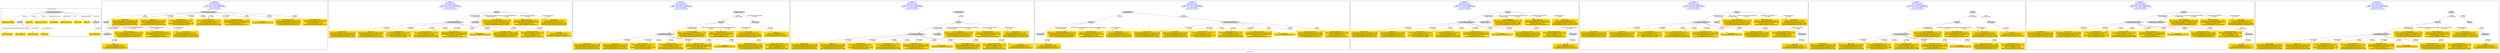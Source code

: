 digraph n0 {
fontcolor="blue"
remincross="true"
label="s02-dma.csv"
subgraph cluster_0 {
label="1-correct model"
n2[style="filled",color="white",fillcolor="lightgray",label="CulturalHeritageObject1"];
n3[shape="plaintext",style="filled",fillcolor="gold",label="Object Earliest Date"];
n4[style="filled",color="white",fillcolor="lightgray",label="Person1"];
n5[shape="plaintext",style="filled",fillcolor="gold",label="dimensions"];
n6[shape="plaintext",style="filled",fillcolor="gold",label="Object Facet Value 1"];
n7[shape="plaintext",style="filled",fillcolor="gold",label="Object Rights"];
n8[shape="plaintext",style="filled",fillcolor="gold",label="Object Link Source"];
n9[shape="plaintext",style="filled",fillcolor="gold",label="Object Title"];
n10[shape="plaintext",style="filled",fillcolor="gold",label="Object ID"];
n11[style="filled",color="white",fillcolor="lightgray",label="Concept2"];
n12[shape="plaintext",style="filled",fillcolor="gold",label="Artist Nationality"];
n13[shape="plaintext",style="filled",fillcolor="gold",label="Artist Birth Date"];
n14[shape="plaintext",style="filled",fillcolor="gold",label="Artist Death Date"];
n15[shape="plaintext",style="filled",fillcolor="gold",label="Artist Name"];
n16[shape="plaintext",style="filled",fillcolor="gold",label="Object Work Type"];
}
subgraph cluster_1 {
label="candidate 0\nlink coherence:0.0\nnode coherence:0.0\nconfidence:0.6335270669989166\nmapping score:0.33617568899963884\ncost:1400.010002\n-precision:0.43-recall:0.43"
n18[style="filled",color="white",fillcolor="lightgray",label="CulturalHeritageObject1"];
n19[style="filled",color="white",fillcolor="lightgray",label="Person1"];
n20[style="filled",color="white",fillcolor="lightgray",label="Document1"];
n21[shape="plaintext",style="filled",fillcolor="gold",label="Object Rights\n[CulturalHeritageObject,provenance,0.679]\n[CulturalHeritageObject,rightsHolder,0.124]\n[Person,biographicalInformation,0.108]\n[CulturalHeritageObject,description,0.089]"];
n22[shape="plaintext",style="filled",fillcolor="gold",label="Object ID\n[Document,classLink,0.425]\n[Person,nameOfThePerson,0.425]\n[CulturalHeritageObject,description,0.15]"];
n23[shape="plaintext",style="filled",fillcolor="gold",label="Object Title\n[CulturalHeritageObject,description,0.445]\n[Person,biographicalInformation,0.322]\n[CulturalHeritageObject,title,0.164]\n[CulturalHeritageObject,provenance,0.069]"];
n24[shape="plaintext",style="filled",fillcolor="gold",label="Artist Birth Date\n[CulturalHeritageObject,created,0.54]\n[Person,dateOfBirth,0.214]\n[CulturalHeritageObject,description,0.149]\n[Person,dateOfDeath,0.096]"];
n25[shape="plaintext",style="filled",fillcolor="gold",label="Artist Death Date\n[CulturalHeritageObject,created,0.418]\n[Person,dateOfDeath,0.403]\n[Person,biographicalInformation,0.091]\n[CulturalHeritageObject,description,0.088]"];
n26[shape="plaintext",style="filled",fillcolor="gold",label="Object Link Source\n[CulturalHeritageObject,provenance,0.561]\n[CulturalHeritageObject,rightsHolder,0.201]\n[Concept,prefLabel,0.127]\n[Person,biographicalInformation,0.11]"];
n27[shape="plaintext",style="filled",fillcolor="gold",label="Artist Nationality\n[Person,countryAssociatedWithThePerson,0.726]\n[CulturalHeritageObject,provenance,0.114]\n[CulturalHeritageObject,description,0.096]\n[Person,biographicalInformation,0.063]"];
n28[shape="plaintext",style="filled",fillcolor="gold",label="Object Work Type\n[Person,biographicalInformation,0.657]\n[CulturalHeritageObject,description,0.322]\n[Concept,prefLabel,0.011]\n[CulturalHeritageObject,medium,0.01]"];
n29[shape="plaintext",style="filled",fillcolor="gold",label="dimensions\n[CulturalHeritageObject,extent,1.0]"];
n30[shape="plaintext",style="filled",fillcolor="gold",label="Object Facet Value 1\n[CulturalHeritageObject,medium,0.869]\n[CulturalHeritageObject,description,0.124]\n[Person,biographicalInformation,0.007]\n[CulturalHeritageObject,extent,0.0]"];
n31[shape="plaintext",style="filled",fillcolor="gold",label="Object Earliest Date\n[CulturalHeritageObject,created,0.706]\n[Person,dateOfBirth,0.147]\n[Person,dateOfDeath,0.076]\n[Person,biographicalInformation,0.072]"];
n32[shape="plaintext",style="filled",fillcolor="gold",label="Artist Name\n[Person,nameOfThePerson,0.575]\n[CulturalHeritageObject,title,0.186]\n[CulturalHeritageObject,description,0.166]\n[CulturalHeritageObject,provenance,0.072]"];
}
subgraph cluster_2 {
label="candidate 1\nlink coherence:0.0\nnode coherence:0.0\nconfidence:0.6335270669989166\nmapping score:0.33617568899963884\ncost:1400.020004\n-precision:0.43-recall:0.43"
n34[style="filled",color="white",fillcolor="lightgray",label="Person1"];
n35[style="filled",color="white",fillcolor="lightgray",label="CulturalHeritageObject1"];
n36[style="filled",color="white",fillcolor="lightgray",label="Document1"];
n37[shape="plaintext",style="filled",fillcolor="gold",label="Object Rights\n[CulturalHeritageObject,provenance,0.679]\n[CulturalHeritageObject,rightsHolder,0.124]\n[Person,biographicalInformation,0.108]\n[CulturalHeritageObject,description,0.089]"];
n38[shape="plaintext",style="filled",fillcolor="gold",label="Object ID\n[Document,classLink,0.425]\n[Person,nameOfThePerson,0.425]\n[CulturalHeritageObject,description,0.15]"];
n39[shape="plaintext",style="filled",fillcolor="gold",label="Object Title\n[CulturalHeritageObject,description,0.445]\n[Person,biographicalInformation,0.322]\n[CulturalHeritageObject,title,0.164]\n[CulturalHeritageObject,provenance,0.069]"];
n40[shape="plaintext",style="filled",fillcolor="gold",label="Artist Birth Date\n[CulturalHeritageObject,created,0.54]\n[Person,dateOfBirth,0.214]\n[CulturalHeritageObject,description,0.149]\n[Person,dateOfDeath,0.096]"];
n41[shape="plaintext",style="filled",fillcolor="gold",label="Artist Death Date\n[CulturalHeritageObject,created,0.418]\n[Person,dateOfDeath,0.403]\n[Person,biographicalInformation,0.091]\n[CulturalHeritageObject,description,0.088]"];
n42[shape="plaintext",style="filled",fillcolor="gold",label="Object Link Source\n[CulturalHeritageObject,provenance,0.561]\n[CulturalHeritageObject,rightsHolder,0.201]\n[Concept,prefLabel,0.127]\n[Person,biographicalInformation,0.11]"];
n43[shape="plaintext",style="filled",fillcolor="gold",label="Artist Nationality\n[Person,countryAssociatedWithThePerson,0.726]\n[CulturalHeritageObject,provenance,0.114]\n[CulturalHeritageObject,description,0.096]\n[Person,biographicalInformation,0.063]"];
n44[shape="plaintext",style="filled",fillcolor="gold",label="Object Work Type\n[Person,biographicalInformation,0.657]\n[CulturalHeritageObject,description,0.322]\n[Concept,prefLabel,0.011]\n[CulturalHeritageObject,medium,0.01]"];
n45[shape="plaintext",style="filled",fillcolor="gold",label="dimensions\n[CulturalHeritageObject,extent,1.0]"];
n46[shape="plaintext",style="filled",fillcolor="gold",label="Object Facet Value 1\n[CulturalHeritageObject,medium,0.869]\n[CulturalHeritageObject,description,0.124]\n[Person,biographicalInformation,0.007]\n[CulturalHeritageObject,extent,0.0]"];
n47[shape="plaintext",style="filled",fillcolor="gold",label="Object Earliest Date\n[CulturalHeritageObject,created,0.706]\n[Person,dateOfBirth,0.147]\n[Person,dateOfDeath,0.076]\n[Person,biographicalInformation,0.072]"];
n48[shape="plaintext",style="filled",fillcolor="gold",label="Artist Name\n[Person,nameOfThePerson,0.575]\n[CulturalHeritageObject,title,0.186]\n[CulturalHeritageObject,description,0.166]\n[CulturalHeritageObject,provenance,0.072]"];
}
subgraph cluster_3 {
label="candidate 2\nlink coherence:0.0\nnode coherence:0.0\nconfidence:0.6335270669989166\nmapping score:0.33617568899963884\ncost:1500.020004\n-precision:0.4-recall:0.43"
n50[style="filled",color="white",fillcolor="lightgray",label="Person1"];
n51[style="filled",color="white",fillcolor="lightgray",label="CulturalHeritageObject1"];
n52[style="filled",color="white",fillcolor="lightgray",label="OnlineAccount1"];
n53[style="filled",color="white",fillcolor="lightgray",label="Document1"];
n54[shape="plaintext",style="filled",fillcolor="gold",label="Object Rights\n[CulturalHeritageObject,provenance,0.679]\n[CulturalHeritageObject,rightsHolder,0.124]\n[Person,biographicalInformation,0.108]\n[CulturalHeritageObject,description,0.089]"];
n55[shape="plaintext",style="filled",fillcolor="gold",label="Object ID\n[Document,classLink,0.425]\n[Person,nameOfThePerson,0.425]\n[CulturalHeritageObject,description,0.15]"];
n56[shape="plaintext",style="filled",fillcolor="gold",label="Object Title\n[CulturalHeritageObject,description,0.445]\n[Person,biographicalInformation,0.322]\n[CulturalHeritageObject,title,0.164]\n[CulturalHeritageObject,provenance,0.069]"];
n57[shape="plaintext",style="filled",fillcolor="gold",label="Artist Birth Date\n[CulturalHeritageObject,created,0.54]\n[Person,dateOfBirth,0.214]\n[CulturalHeritageObject,description,0.149]\n[Person,dateOfDeath,0.096]"];
n58[shape="plaintext",style="filled",fillcolor="gold",label="Artist Death Date\n[CulturalHeritageObject,created,0.418]\n[Person,dateOfDeath,0.403]\n[Person,biographicalInformation,0.091]\n[CulturalHeritageObject,description,0.088]"];
n59[shape="plaintext",style="filled",fillcolor="gold",label="Object Link Source\n[CulturalHeritageObject,provenance,0.561]\n[CulturalHeritageObject,rightsHolder,0.201]\n[Concept,prefLabel,0.127]\n[Person,biographicalInformation,0.11]"];
n60[shape="plaintext",style="filled",fillcolor="gold",label="Artist Nationality\n[Person,countryAssociatedWithThePerson,0.726]\n[CulturalHeritageObject,provenance,0.114]\n[CulturalHeritageObject,description,0.096]\n[Person,biographicalInformation,0.063]"];
n61[shape="plaintext",style="filled",fillcolor="gold",label="Object Work Type\n[Person,biographicalInformation,0.657]\n[CulturalHeritageObject,description,0.322]\n[Concept,prefLabel,0.011]\n[CulturalHeritageObject,medium,0.01]"];
n62[shape="plaintext",style="filled",fillcolor="gold",label="dimensions\n[CulturalHeritageObject,extent,1.0]"];
n63[shape="plaintext",style="filled",fillcolor="gold",label="Object Facet Value 1\n[CulturalHeritageObject,medium,0.869]\n[CulturalHeritageObject,description,0.124]\n[Person,biographicalInformation,0.007]\n[CulturalHeritageObject,extent,0.0]"];
n64[shape="plaintext",style="filled",fillcolor="gold",label="Object Earliest Date\n[CulturalHeritageObject,created,0.706]\n[Person,dateOfBirth,0.147]\n[Person,dateOfDeath,0.076]\n[Person,biographicalInformation,0.072]"];
n65[shape="plaintext",style="filled",fillcolor="gold",label="Artist Name\n[Person,nameOfThePerson,0.575]\n[CulturalHeritageObject,title,0.186]\n[CulturalHeritageObject,description,0.166]\n[CulturalHeritageObject,provenance,0.072]"];
}
subgraph cluster_4 {
label="candidate 3\nlink coherence:0.0\nnode coherence:0.0\nconfidence:0.6335270669989166\nmapping score:0.33617568899963884\ncost:1500.020004\n-precision:0.4-recall:0.43"
n67[style="filled",color="white",fillcolor="lightgray",label="Person1"];
n68[style="filled",color="white",fillcolor="lightgray",label="CulturalHeritageObject1"];
n69[style="filled",color="white",fillcolor="lightgray",label="Document1"];
n70[style="filled",color="white",fillcolor="lightgray",label="ProvidedCHO1"];
n71[shape="plaintext",style="filled",fillcolor="gold",label="Object Rights\n[CulturalHeritageObject,provenance,0.679]\n[CulturalHeritageObject,rightsHolder,0.124]\n[Person,biographicalInformation,0.108]\n[CulturalHeritageObject,description,0.089]"];
n72[shape="plaintext",style="filled",fillcolor="gold",label="Object ID\n[Document,classLink,0.425]\n[Person,nameOfThePerson,0.425]\n[CulturalHeritageObject,description,0.15]"];
n73[shape="plaintext",style="filled",fillcolor="gold",label="Object Title\n[CulturalHeritageObject,description,0.445]\n[Person,biographicalInformation,0.322]\n[CulturalHeritageObject,title,0.164]\n[CulturalHeritageObject,provenance,0.069]"];
n74[shape="plaintext",style="filled",fillcolor="gold",label="Artist Birth Date\n[CulturalHeritageObject,created,0.54]\n[Person,dateOfBirth,0.214]\n[CulturalHeritageObject,description,0.149]\n[Person,dateOfDeath,0.096]"];
n75[shape="plaintext",style="filled",fillcolor="gold",label="Artist Death Date\n[CulturalHeritageObject,created,0.418]\n[Person,dateOfDeath,0.403]\n[Person,biographicalInformation,0.091]\n[CulturalHeritageObject,description,0.088]"];
n76[shape="plaintext",style="filled",fillcolor="gold",label="Object Link Source\n[CulturalHeritageObject,provenance,0.561]\n[CulturalHeritageObject,rightsHolder,0.201]\n[Concept,prefLabel,0.127]\n[Person,biographicalInformation,0.11]"];
n77[shape="plaintext",style="filled",fillcolor="gold",label="Artist Nationality\n[Person,countryAssociatedWithThePerson,0.726]\n[CulturalHeritageObject,provenance,0.114]\n[CulturalHeritageObject,description,0.096]\n[Person,biographicalInformation,0.063]"];
n78[shape="plaintext",style="filled",fillcolor="gold",label="Object Work Type\n[Person,biographicalInformation,0.657]\n[CulturalHeritageObject,description,0.322]\n[Concept,prefLabel,0.011]\n[CulturalHeritageObject,medium,0.01]"];
n79[shape="plaintext",style="filled",fillcolor="gold",label="dimensions\n[CulturalHeritageObject,extent,1.0]"];
n80[shape="plaintext",style="filled",fillcolor="gold",label="Object Facet Value 1\n[CulturalHeritageObject,medium,0.869]\n[CulturalHeritageObject,description,0.124]\n[Person,biographicalInformation,0.007]\n[CulturalHeritageObject,extent,0.0]"];
n81[shape="plaintext",style="filled",fillcolor="gold",label="Object Earliest Date\n[CulturalHeritageObject,created,0.706]\n[Person,dateOfBirth,0.147]\n[Person,dateOfDeath,0.076]\n[Person,biographicalInformation,0.072]"];
n82[shape="plaintext",style="filled",fillcolor="gold",label="Artist Name\n[Person,nameOfThePerson,0.575]\n[CulturalHeritageObject,title,0.186]\n[CulturalHeritageObject,description,0.166]\n[CulturalHeritageObject,provenance,0.072]"];
}
subgraph cluster_5 {
label="candidate 4\nlink coherence:0.0\nnode coherence:0.0\nconfidence:0.6335270669989166\nmapping score:0.33617568899963884\ncost:1500.020004\n-precision:0.4-recall:0.43"
n84[style="filled",color="white",fillcolor="lightgray",label="Person1"];
n85[style="filled",color="white",fillcolor="lightgray",label="Document1"];
n86[style="filled",color="white",fillcolor="lightgray",label="ProvidedCHO1"];
n87[style="filled",color="white",fillcolor="lightgray",label="CulturalHeritageObject1"];
n88[shape="plaintext",style="filled",fillcolor="gold",label="Object Rights\n[CulturalHeritageObject,provenance,0.679]\n[CulturalHeritageObject,rightsHolder,0.124]\n[Person,biographicalInformation,0.108]\n[CulturalHeritageObject,description,0.089]"];
n89[shape="plaintext",style="filled",fillcolor="gold",label="Object ID\n[Document,classLink,0.425]\n[Person,nameOfThePerson,0.425]\n[CulturalHeritageObject,description,0.15]"];
n90[shape="plaintext",style="filled",fillcolor="gold",label="Object Title\n[CulturalHeritageObject,description,0.445]\n[Person,biographicalInformation,0.322]\n[CulturalHeritageObject,title,0.164]\n[CulturalHeritageObject,provenance,0.069]"];
n91[shape="plaintext",style="filled",fillcolor="gold",label="Artist Birth Date\n[CulturalHeritageObject,created,0.54]\n[Person,dateOfBirth,0.214]\n[CulturalHeritageObject,description,0.149]\n[Person,dateOfDeath,0.096]"];
n92[shape="plaintext",style="filled",fillcolor="gold",label="Artist Death Date\n[CulturalHeritageObject,created,0.418]\n[Person,dateOfDeath,0.403]\n[Person,biographicalInformation,0.091]\n[CulturalHeritageObject,description,0.088]"];
n93[shape="plaintext",style="filled",fillcolor="gold",label="Object Link Source\n[CulturalHeritageObject,provenance,0.561]\n[CulturalHeritageObject,rightsHolder,0.201]\n[Concept,prefLabel,0.127]\n[Person,biographicalInformation,0.11]"];
n94[shape="plaintext",style="filled",fillcolor="gold",label="Artist Nationality\n[Person,countryAssociatedWithThePerson,0.726]\n[CulturalHeritageObject,provenance,0.114]\n[CulturalHeritageObject,description,0.096]\n[Person,biographicalInformation,0.063]"];
n95[shape="plaintext",style="filled",fillcolor="gold",label="Object Work Type\n[Person,biographicalInformation,0.657]\n[CulturalHeritageObject,description,0.322]\n[Concept,prefLabel,0.011]\n[CulturalHeritageObject,medium,0.01]"];
n96[shape="plaintext",style="filled",fillcolor="gold",label="dimensions\n[CulturalHeritageObject,extent,1.0]"];
n97[shape="plaintext",style="filled",fillcolor="gold",label="Object Facet Value 1\n[CulturalHeritageObject,medium,0.869]\n[CulturalHeritageObject,description,0.124]\n[Person,biographicalInformation,0.007]\n[CulturalHeritageObject,extent,0.0]"];
n98[shape="plaintext",style="filled",fillcolor="gold",label="Object Earliest Date\n[CulturalHeritageObject,created,0.706]\n[Person,dateOfBirth,0.147]\n[Person,dateOfDeath,0.076]\n[Person,biographicalInformation,0.072]"];
n99[shape="plaintext",style="filled",fillcolor="gold",label="Artist Name\n[Person,nameOfThePerson,0.575]\n[CulturalHeritageObject,title,0.186]\n[CulturalHeritageObject,description,0.166]\n[CulturalHeritageObject,provenance,0.072]"];
}
subgraph cluster_6 {
label="candidate 5\nlink coherence:0.0\nnode coherence:0.0\nconfidence:0.6335270669989166\nmapping score:0.33617568899963884\ncost:1500.020004\n-precision:0.4-recall:0.43"
n101[style="filled",color="white",fillcolor="lightgray",label="Person1"];
n102[style="filled",color="white",fillcolor="lightgray",label="CulturalHeritageObject1"];
n103[style="filled",color="white",fillcolor="lightgray",label="OnlineAccount1"];
n104[style="filled",color="white",fillcolor="lightgray",label="Document1"];
n105[shape="plaintext",style="filled",fillcolor="gold",label="Object Rights\n[CulturalHeritageObject,provenance,0.679]\n[CulturalHeritageObject,rightsHolder,0.124]\n[Person,biographicalInformation,0.108]\n[CulturalHeritageObject,description,0.089]"];
n106[shape="plaintext",style="filled",fillcolor="gold",label="Object ID\n[Document,classLink,0.425]\n[Person,nameOfThePerson,0.425]\n[CulturalHeritageObject,description,0.15]"];
n107[shape="plaintext",style="filled",fillcolor="gold",label="Object Title\n[CulturalHeritageObject,description,0.445]\n[Person,biographicalInformation,0.322]\n[CulturalHeritageObject,title,0.164]\n[CulturalHeritageObject,provenance,0.069]"];
n108[shape="plaintext",style="filled",fillcolor="gold",label="Artist Birth Date\n[CulturalHeritageObject,created,0.54]\n[Person,dateOfBirth,0.214]\n[CulturalHeritageObject,description,0.149]\n[Person,dateOfDeath,0.096]"];
n109[shape="plaintext",style="filled",fillcolor="gold",label="Artist Death Date\n[CulturalHeritageObject,created,0.418]\n[Person,dateOfDeath,0.403]\n[Person,biographicalInformation,0.091]\n[CulturalHeritageObject,description,0.088]"];
n110[shape="plaintext",style="filled",fillcolor="gold",label="Object Link Source\n[CulturalHeritageObject,provenance,0.561]\n[CulturalHeritageObject,rightsHolder,0.201]\n[Concept,prefLabel,0.127]\n[Person,biographicalInformation,0.11]"];
n111[shape="plaintext",style="filled",fillcolor="gold",label="Artist Nationality\n[Person,countryAssociatedWithThePerson,0.726]\n[CulturalHeritageObject,provenance,0.114]\n[CulturalHeritageObject,description,0.096]\n[Person,biographicalInformation,0.063]"];
n112[shape="plaintext",style="filled",fillcolor="gold",label="Object Work Type\n[Person,biographicalInformation,0.657]\n[CulturalHeritageObject,description,0.322]\n[Concept,prefLabel,0.011]\n[CulturalHeritageObject,medium,0.01]"];
n113[shape="plaintext",style="filled",fillcolor="gold",label="dimensions\n[CulturalHeritageObject,extent,1.0]"];
n114[shape="plaintext",style="filled",fillcolor="gold",label="Object Facet Value 1\n[CulturalHeritageObject,medium,0.869]\n[CulturalHeritageObject,description,0.124]\n[Person,biographicalInformation,0.007]\n[CulturalHeritageObject,extent,0.0]"];
n115[shape="plaintext",style="filled",fillcolor="gold",label="Object Earliest Date\n[CulturalHeritageObject,created,0.706]\n[Person,dateOfBirth,0.147]\n[Person,dateOfDeath,0.076]\n[Person,biographicalInformation,0.072]"];
n116[shape="plaintext",style="filled",fillcolor="gold",label="Artist Name\n[Person,nameOfThePerson,0.575]\n[CulturalHeritageObject,title,0.186]\n[CulturalHeritageObject,description,0.166]\n[CulturalHeritageObject,provenance,0.072]"];
}
subgraph cluster_7 {
label="candidate 6\nlink coherence:0.0\nnode coherence:0.0\nconfidence:0.6335270669989166\nmapping score:0.33617568899963884\ncost:1500.020004\n-precision:0.4-recall:0.43"
n118[style="filled",color="white",fillcolor="lightgray",label="Person1"];
n119[style="filled",color="white",fillcolor="lightgray",label="CulturalHeritageObject1"];
n120[style="filled",color="white",fillcolor="lightgray",label="Person1"];
n121[style="filled",color="white",fillcolor="lightgray",label="Document1"];
n122[shape="plaintext",style="filled",fillcolor="gold",label="Object Rights\n[CulturalHeritageObject,provenance,0.679]\n[CulturalHeritageObject,rightsHolder,0.124]\n[Person,biographicalInformation,0.108]\n[CulturalHeritageObject,description,0.089]"];
n123[shape="plaintext",style="filled",fillcolor="gold",label="Object ID\n[Document,classLink,0.425]\n[Person,nameOfThePerson,0.425]\n[CulturalHeritageObject,description,0.15]"];
n124[shape="plaintext",style="filled",fillcolor="gold",label="Object Title\n[CulturalHeritageObject,description,0.445]\n[Person,biographicalInformation,0.322]\n[CulturalHeritageObject,title,0.164]\n[CulturalHeritageObject,provenance,0.069]"];
n125[shape="plaintext",style="filled",fillcolor="gold",label="Artist Birth Date\n[CulturalHeritageObject,created,0.54]\n[Person,dateOfBirth,0.214]\n[CulturalHeritageObject,description,0.149]\n[Person,dateOfDeath,0.096]"];
n126[shape="plaintext",style="filled",fillcolor="gold",label="Artist Death Date\n[CulturalHeritageObject,created,0.418]\n[Person,dateOfDeath,0.403]\n[Person,biographicalInformation,0.091]\n[CulturalHeritageObject,description,0.088]"];
n127[shape="plaintext",style="filled",fillcolor="gold",label="Object Link Source\n[CulturalHeritageObject,provenance,0.561]\n[CulturalHeritageObject,rightsHolder,0.201]\n[Concept,prefLabel,0.127]\n[Person,biographicalInformation,0.11]"];
n128[shape="plaintext",style="filled",fillcolor="gold",label="Artist Nationality\n[Person,countryAssociatedWithThePerson,0.726]\n[CulturalHeritageObject,provenance,0.114]\n[CulturalHeritageObject,description,0.096]\n[Person,biographicalInformation,0.063]"];
n129[shape="plaintext",style="filled",fillcolor="gold",label="Object Work Type\n[Person,biographicalInformation,0.657]\n[CulturalHeritageObject,description,0.322]\n[Concept,prefLabel,0.011]\n[CulturalHeritageObject,medium,0.01]"];
n130[shape="plaintext",style="filled",fillcolor="gold",label="dimensions\n[CulturalHeritageObject,extent,1.0]"];
n131[shape="plaintext",style="filled",fillcolor="gold",label="Object Facet Value 1\n[CulturalHeritageObject,medium,0.869]\n[CulturalHeritageObject,description,0.124]\n[Person,biographicalInformation,0.007]\n[CulturalHeritageObject,extent,0.0]"];
n132[shape="plaintext",style="filled",fillcolor="gold",label="Object Earliest Date\n[CulturalHeritageObject,created,0.706]\n[Person,dateOfBirth,0.147]\n[Person,dateOfDeath,0.076]\n[Person,biographicalInformation,0.072]"];
n133[shape="plaintext",style="filled",fillcolor="gold",label="Artist Name\n[Person,nameOfThePerson,0.575]\n[CulturalHeritageObject,title,0.186]\n[CulturalHeritageObject,description,0.166]\n[CulturalHeritageObject,provenance,0.072]"];
}
subgraph cluster_8 {
label="candidate 7\nlink coherence:0.0\nnode coherence:0.0\nconfidence:0.6335270669989166\nmapping score:0.33617568899963884\ncost:1500.030006\n-precision:0.4-recall:0.43"
n135[style="filled",color="white",fillcolor="lightgray",label="Person1"];
n136[style="filled",color="white",fillcolor="lightgray",label="CulturalHeritageObject1"];
n137[style="filled",color="white",fillcolor="lightgray",label="Group1"];
n138[style="filled",color="white",fillcolor="lightgray",label="Document1"];
n139[shape="plaintext",style="filled",fillcolor="gold",label="Object Rights\n[CulturalHeritageObject,provenance,0.679]\n[CulturalHeritageObject,rightsHolder,0.124]\n[Person,biographicalInformation,0.108]\n[CulturalHeritageObject,description,0.089]"];
n140[shape="plaintext",style="filled",fillcolor="gold",label="Object ID\n[Document,classLink,0.425]\n[Person,nameOfThePerson,0.425]\n[CulturalHeritageObject,description,0.15]"];
n141[shape="plaintext",style="filled",fillcolor="gold",label="Object Title\n[CulturalHeritageObject,description,0.445]\n[Person,biographicalInformation,0.322]\n[CulturalHeritageObject,title,0.164]\n[CulturalHeritageObject,provenance,0.069]"];
n142[shape="plaintext",style="filled",fillcolor="gold",label="Artist Birth Date\n[CulturalHeritageObject,created,0.54]\n[Person,dateOfBirth,0.214]\n[CulturalHeritageObject,description,0.149]\n[Person,dateOfDeath,0.096]"];
n143[shape="plaintext",style="filled",fillcolor="gold",label="Artist Death Date\n[CulturalHeritageObject,created,0.418]\n[Person,dateOfDeath,0.403]\n[Person,biographicalInformation,0.091]\n[CulturalHeritageObject,description,0.088]"];
n144[shape="plaintext",style="filled",fillcolor="gold",label="Object Link Source\n[CulturalHeritageObject,provenance,0.561]\n[CulturalHeritageObject,rightsHolder,0.201]\n[Concept,prefLabel,0.127]\n[Person,biographicalInformation,0.11]"];
n145[shape="plaintext",style="filled",fillcolor="gold",label="Artist Nationality\n[Person,countryAssociatedWithThePerson,0.726]\n[CulturalHeritageObject,provenance,0.114]\n[CulturalHeritageObject,description,0.096]\n[Person,biographicalInformation,0.063]"];
n146[shape="plaintext",style="filled",fillcolor="gold",label="Object Work Type\n[Person,biographicalInformation,0.657]\n[CulturalHeritageObject,description,0.322]\n[Concept,prefLabel,0.011]\n[CulturalHeritageObject,medium,0.01]"];
n147[shape="plaintext",style="filled",fillcolor="gold",label="dimensions\n[CulturalHeritageObject,extent,1.0]"];
n148[shape="plaintext",style="filled",fillcolor="gold",label="Object Facet Value 1\n[CulturalHeritageObject,medium,0.869]\n[CulturalHeritageObject,description,0.124]\n[Person,biographicalInformation,0.007]\n[CulturalHeritageObject,extent,0.0]"];
n149[shape="plaintext",style="filled",fillcolor="gold",label="Object Earliest Date\n[CulturalHeritageObject,created,0.706]\n[Person,dateOfBirth,0.147]\n[Person,dateOfDeath,0.076]\n[Person,biographicalInformation,0.072]"];
n150[shape="plaintext",style="filled",fillcolor="gold",label="Artist Name\n[Person,nameOfThePerson,0.575]\n[CulturalHeritageObject,title,0.186]\n[CulturalHeritageObject,description,0.166]\n[CulturalHeritageObject,provenance,0.072]"];
}
subgraph cluster_9 {
label="candidate 8\nlink coherence:0.0\nnode coherence:0.0\nconfidence:0.6335270669989166\nmapping score:0.33617568899963884\ncost:1500.030006\n-precision:0.4-recall:0.43"
n152[style="filled",color="white",fillcolor="lightgray",label="Person1"];
n153[style="filled",color="white",fillcolor="lightgray",label="CulturalHeritageObject1"];
n154[style="filled",color="white",fillcolor="lightgray",label="OnlineEcommerceAccount1"];
n155[style="filled",color="white",fillcolor="lightgray",label="Document1"];
n156[shape="plaintext",style="filled",fillcolor="gold",label="Object Rights\n[CulturalHeritageObject,provenance,0.679]\n[CulturalHeritageObject,rightsHolder,0.124]\n[Person,biographicalInformation,0.108]\n[CulturalHeritageObject,description,0.089]"];
n157[shape="plaintext",style="filled",fillcolor="gold",label="Object ID\n[Document,classLink,0.425]\n[Person,nameOfThePerson,0.425]\n[CulturalHeritageObject,description,0.15]"];
n158[shape="plaintext",style="filled",fillcolor="gold",label="Object Title\n[CulturalHeritageObject,description,0.445]\n[Person,biographicalInformation,0.322]\n[CulturalHeritageObject,title,0.164]\n[CulturalHeritageObject,provenance,0.069]"];
n159[shape="plaintext",style="filled",fillcolor="gold",label="Artist Birth Date\n[CulturalHeritageObject,created,0.54]\n[Person,dateOfBirth,0.214]\n[CulturalHeritageObject,description,0.149]\n[Person,dateOfDeath,0.096]"];
n160[shape="plaintext",style="filled",fillcolor="gold",label="Artist Death Date\n[CulturalHeritageObject,created,0.418]\n[Person,dateOfDeath,0.403]\n[Person,biographicalInformation,0.091]\n[CulturalHeritageObject,description,0.088]"];
n161[shape="plaintext",style="filled",fillcolor="gold",label="Object Link Source\n[CulturalHeritageObject,provenance,0.561]\n[CulturalHeritageObject,rightsHolder,0.201]\n[Concept,prefLabel,0.127]\n[Person,biographicalInformation,0.11]"];
n162[shape="plaintext",style="filled",fillcolor="gold",label="Artist Nationality\n[Person,countryAssociatedWithThePerson,0.726]\n[CulturalHeritageObject,provenance,0.114]\n[CulturalHeritageObject,description,0.096]\n[Person,biographicalInformation,0.063]"];
n163[shape="plaintext",style="filled",fillcolor="gold",label="Object Work Type\n[Person,biographicalInformation,0.657]\n[CulturalHeritageObject,description,0.322]\n[Concept,prefLabel,0.011]\n[CulturalHeritageObject,medium,0.01]"];
n164[shape="plaintext",style="filled",fillcolor="gold",label="dimensions\n[CulturalHeritageObject,extent,1.0]"];
n165[shape="plaintext",style="filled",fillcolor="gold",label="Object Facet Value 1\n[CulturalHeritageObject,medium,0.869]\n[CulturalHeritageObject,description,0.124]\n[Person,biographicalInformation,0.007]\n[CulturalHeritageObject,extent,0.0]"];
n166[shape="plaintext",style="filled",fillcolor="gold",label="Object Earliest Date\n[CulturalHeritageObject,created,0.706]\n[Person,dateOfBirth,0.147]\n[Person,dateOfDeath,0.076]\n[Person,biographicalInformation,0.072]"];
n167[shape="plaintext",style="filled",fillcolor="gold",label="Artist Name\n[Person,nameOfThePerson,0.575]\n[CulturalHeritageObject,title,0.186]\n[CulturalHeritageObject,description,0.166]\n[CulturalHeritageObject,provenance,0.072]"];
}
subgraph cluster_10 {
label="candidate 9\nlink coherence:0.0\nnode coherence:0.0\nconfidence:0.6335270669989166\nmapping score:0.33617568899963884\ncost:1600.020004\n-precision:0.38-recall:0.43"
n169[style="filled",color="white",fillcolor="lightgray",label="Person1"];
n170[style="filled",color="white",fillcolor="lightgray",label="CulturalHeritageObject1"];
n171[style="filled",color="white",fillcolor="lightgray",label="Agent1"];
n172[style="filled",color="white",fillcolor="lightgray",label="Document1"];
n173[style="filled",color="white",fillcolor="lightgray",label="Group1"];
n174[shape="plaintext",style="filled",fillcolor="gold",label="Object Rights\n[CulturalHeritageObject,provenance,0.679]\n[CulturalHeritageObject,rightsHolder,0.124]\n[Person,biographicalInformation,0.108]\n[CulturalHeritageObject,description,0.089]"];
n175[shape="plaintext",style="filled",fillcolor="gold",label="Object ID\n[Document,classLink,0.425]\n[Person,nameOfThePerson,0.425]\n[CulturalHeritageObject,description,0.15]"];
n176[shape="plaintext",style="filled",fillcolor="gold",label="Object Title\n[CulturalHeritageObject,description,0.445]\n[Person,biographicalInformation,0.322]\n[CulturalHeritageObject,title,0.164]\n[CulturalHeritageObject,provenance,0.069]"];
n177[shape="plaintext",style="filled",fillcolor="gold",label="Artist Birth Date\n[CulturalHeritageObject,created,0.54]\n[Person,dateOfBirth,0.214]\n[CulturalHeritageObject,description,0.149]\n[Person,dateOfDeath,0.096]"];
n178[shape="plaintext",style="filled",fillcolor="gold",label="Artist Death Date\n[CulturalHeritageObject,created,0.418]\n[Person,dateOfDeath,0.403]\n[Person,biographicalInformation,0.091]\n[CulturalHeritageObject,description,0.088]"];
n179[shape="plaintext",style="filled",fillcolor="gold",label="Object Link Source\n[CulturalHeritageObject,provenance,0.561]\n[CulturalHeritageObject,rightsHolder,0.201]\n[Concept,prefLabel,0.127]\n[Person,biographicalInformation,0.11]"];
n180[shape="plaintext",style="filled",fillcolor="gold",label="Artist Nationality\n[Person,countryAssociatedWithThePerson,0.726]\n[CulturalHeritageObject,provenance,0.114]\n[CulturalHeritageObject,description,0.096]\n[Person,biographicalInformation,0.063]"];
n181[shape="plaintext",style="filled",fillcolor="gold",label="Object Work Type\n[Person,biographicalInformation,0.657]\n[CulturalHeritageObject,description,0.322]\n[Concept,prefLabel,0.011]\n[CulturalHeritageObject,medium,0.01]"];
n182[shape="plaintext",style="filled",fillcolor="gold",label="dimensions\n[CulturalHeritageObject,extent,1.0]"];
n183[shape="plaintext",style="filled",fillcolor="gold",label="Object Facet Value 1\n[CulturalHeritageObject,medium,0.869]\n[CulturalHeritageObject,description,0.124]\n[Person,biographicalInformation,0.007]\n[CulturalHeritageObject,extent,0.0]"];
n184[shape="plaintext",style="filled",fillcolor="gold",label="Object Earliest Date\n[CulturalHeritageObject,created,0.706]\n[Person,dateOfBirth,0.147]\n[Person,dateOfDeath,0.076]\n[Person,biographicalInformation,0.072]"];
n185[shape="plaintext",style="filled",fillcolor="gold",label="Artist Name\n[Person,nameOfThePerson,0.575]\n[CulturalHeritageObject,title,0.186]\n[CulturalHeritageObject,description,0.166]\n[CulturalHeritageObject,provenance,0.072]"];
}
n2 -> n3[color="brown",fontcolor="black",label="created"]
n2 -> n4[color="brown",fontcolor="black",label="creator"]
n2 -> n5[color="brown",fontcolor="black",label="extent"]
n2 -> n6[color="brown",fontcolor="black",label="medium"]
n2 -> n7[color="brown",fontcolor="black",label="provenance"]
n2 -> n8[color="brown",fontcolor="black",label="rightsHolder"]
n2 -> n9[color="brown",fontcolor="black",label="title"]
n2 -> n10[color="brown",fontcolor="black",label="accessionNumber"]
n2 -> n11[color="brown",fontcolor="black",label="hasType"]
n4 -> n12[color="brown",fontcolor="black",label="countryAssociatedWithThePerson"]
n4 -> n13[color="brown",fontcolor="black",label="dateOfBirth"]
n4 -> n14[color="brown",fontcolor="black",label="dateOfDeath"]
n4 -> n15[color="brown",fontcolor="black",label="nameOfThePerson"]
n11 -> n16[color="brown",fontcolor="black",label="prefLabel"]
n18 -> n19[color="brown",fontcolor="black",label="sitter\nw=100.0"]
n19 -> n20[color="brown",fontcolor="black",label="workplaceHomepage\nw=100.010002"]
n18 -> n21[color="brown",fontcolor="black",label="provenance\nw=100.0"]
n20 -> n22[color="brown",fontcolor="black",label="classLink\nw=100.0"]
n18 -> n23[color="brown",fontcolor="black",label="description\nw=100.0"]
n18 -> n24[color="brown",fontcolor="black",label="created\nw=100.0"]
n18 -> n25[color="brown",fontcolor="black",label="created\nw=100.0"]
n18 -> n26[color="brown",fontcolor="black",label="provenance\nw=100.0"]
n19 -> n27[color="brown",fontcolor="black",label="countryAssociatedWithThePerson\nw=100.0"]
n19 -> n28[color="brown",fontcolor="black",label="biographicalInformation\nw=100.0"]
n18 -> n29[color="brown",fontcolor="black",label="extent\nw=100.0"]
n18 -> n30[color="brown",fontcolor="black",label="medium\nw=100.0"]
n18 -> n31[color="brown",fontcolor="black",label="created\nw=100.0"]
n19 -> n32[color="brown",fontcolor="black",label="nameOfThePerson\nw=100.0"]
n34 -> n35[color="brown",fontcolor="black",label="mappingRelation\nw=100.010002"]
n34 -> n36[color="brown",fontcolor="black",label="workplaceHomepage\nw=100.010002"]
n35 -> n37[color="brown",fontcolor="black",label="provenance\nw=100.0"]
n36 -> n38[color="brown",fontcolor="black",label="classLink\nw=100.0"]
n35 -> n39[color="brown",fontcolor="black",label="description\nw=100.0"]
n35 -> n40[color="brown",fontcolor="black",label="created\nw=100.0"]
n35 -> n41[color="brown",fontcolor="black",label="created\nw=100.0"]
n35 -> n42[color="brown",fontcolor="black",label="provenance\nw=100.0"]
n34 -> n43[color="brown",fontcolor="black",label="countryAssociatedWithThePerson\nw=100.0"]
n34 -> n44[color="brown",fontcolor="black",label="biographicalInformation\nw=100.0"]
n35 -> n45[color="brown",fontcolor="black",label="extent\nw=100.0"]
n35 -> n46[color="brown",fontcolor="black",label="medium\nw=100.0"]
n35 -> n47[color="brown",fontcolor="black",label="created\nw=100.0"]
n34 -> n48[color="brown",fontcolor="black",label="nameOfThePerson\nw=100.0"]
n50 -> n51[color="brown",fontcolor="black",label="mappingRelation\nw=100.010002"]
n52 -> n50[color="brown",fontcolor="black",label="maker\nw=100.010002"]
n52 -> n53[color="brown",fontcolor="black",label="accountServiceHomepage\nw=100.0"]
n51 -> n54[color="brown",fontcolor="black",label="provenance\nw=100.0"]
n53 -> n55[color="brown",fontcolor="black",label="classLink\nw=100.0"]
n51 -> n56[color="brown",fontcolor="black",label="description\nw=100.0"]
n51 -> n57[color="brown",fontcolor="black",label="created\nw=100.0"]
n51 -> n58[color="brown",fontcolor="black",label="created\nw=100.0"]
n51 -> n59[color="brown",fontcolor="black",label="provenance\nw=100.0"]
n50 -> n60[color="brown",fontcolor="black",label="countryAssociatedWithThePerson\nw=100.0"]
n50 -> n61[color="brown",fontcolor="black",label="biographicalInformation\nw=100.0"]
n51 -> n62[color="brown",fontcolor="black",label="extent\nw=100.0"]
n51 -> n63[color="brown",fontcolor="black",label="medium\nw=100.0"]
n51 -> n64[color="brown",fontcolor="black",label="created\nw=100.0"]
n50 -> n65[color="brown",fontcolor="black",label="nameOfThePerson\nw=100.0"]
n67 -> n68[color="brown",fontcolor="black",label="mappingRelation\nw=100.010002"]
n67 -> n69[color="brown",fontcolor="black",label="workplaceHomepage\nw=100.010002"]
n70 -> n67[color="brown",fontcolor="black",label="sitter\nw=100.0"]
n68 -> n71[color="brown",fontcolor="black",label="provenance\nw=100.0"]
n69 -> n72[color="brown",fontcolor="black",label="classLink\nw=100.0"]
n68 -> n73[color="brown",fontcolor="black",label="description\nw=100.0"]
n68 -> n74[color="brown",fontcolor="black",label="created\nw=100.0"]
n68 -> n75[color="brown",fontcolor="black",label="created\nw=100.0"]
n68 -> n76[color="brown",fontcolor="black",label="provenance\nw=100.0"]
n67 -> n77[color="brown",fontcolor="black",label="countryAssociatedWithThePerson\nw=100.0"]
n67 -> n78[color="brown",fontcolor="black",label="biographicalInformation\nw=100.0"]
n68 -> n79[color="brown",fontcolor="black",label="extent\nw=100.0"]
n68 -> n80[color="brown",fontcolor="black",label="medium\nw=100.0"]
n68 -> n81[color="brown",fontcolor="black",label="created\nw=100.0"]
n67 -> n82[color="brown",fontcolor="black",label="nameOfThePerson\nw=100.0"]
n84 -> n85[color="brown",fontcolor="black",label="workplaceHomepage\nw=100.010002"]
n86 -> n87[color="brown",fontcolor="black",label="hasType\nw=100.010002"]
n86 -> n84[color="brown",fontcolor="black",label="sitter\nw=100.0"]
n87 -> n88[color="brown",fontcolor="black",label="provenance\nw=100.0"]
n85 -> n89[color="brown",fontcolor="black",label="classLink\nw=100.0"]
n87 -> n90[color="brown",fontcolor="black",label="description\nw=100.0"]
n87 -> n91[color="brown",fontcolor="black",label="created\nw=100.0"]
n87 -> n92[color="brown",fontcolor="black",label="created\nw=100.0"]
n87 -> n93[color="brown",fontcolor="black",label="provenance\nw=100.0"]
n84 -> n94[color="brown",fontcolor="black",label="countryAssociatedWithThePerson\nw=100.0"]
n84 -> n95[color="brown",fontcolor="black",label="biographicalInformation\nw=100.0"]
n87 -> n96[color="brown",fontcolor="black",label="extent\nw=100.0"]
n87 -> n97[color="brown",fontcolor="black",label="medium\nw=100.0"]
n87 -> n98[color="brown",fontcolor="black",label="created\nw=100.0"]
n84 -> n99[color="brown",fontcolor="black",label="nameOfThePerson\nw=100.0"]
n101 -> n102[color="brown",fontcolor="black",label="mappingRelation\nw=100.010002"]
n101 -> n103[color="brown",fontcolor="black",label="topic_interest\nw=100.010002"]
n103 -> n104[color="brown",fontcolor="black",label="accountServiceHomepage\nw=100.0"]
n102 -> n105[color="brown",fontcolor="black",label="provenance\nw=100.0"]
n104 -> n106[color="brown",fontcolor="black",label="classLink\nw=100.0"]
n102 -> n107[color="brown",fontcolor="black",label="description\nw=100.0"]
n102 -> n108[color="brown",fontcolor="black",label="created\nw=100.0"]
n102 -> n109[color="brown",fontcolor="black",label="created\nw=100.0"]
n102 -> n110[color="brown",fontcolor="black",label="provenance\nw=100.0"]
n101 -> n111[color="brown",fontcolor="black",label="countryAssociatedWithThePerson\nw=100.0"]
n101 -> n112[color="brown",fontcolor="black",label="biographicalInformation\nw=100.0"]
n102 -> n113[color="brown",fontcolor="black",label="extent\nw=100.0"]
n102 -> n114[color="brown",fontcolor="black",label="medium\nw=100.0"]
n102 -> n115[color="brown",fontcolor="black",label="created\nw=100.0"]
n101 -> n116[color="brown",fontcolor="black",label="nameOfThePerson\nw=100.0"]
n118 -> n119[color="brown",fontcolor="black",label="mappingRelation\nw=100.010002"]
n118 -> n120[color="brown",fontcolor="black",label="based_near\nw=100.010002"]
n120 -> n121[color="brown",fontcolor="black",label="workplaceHomepage\nw=100.0"]
n119 -> n122[color="brown",fontcolor="black",label="provenance\nw=100.0"]
n121 -> n123[color="brown",fontcolor="black",label="classLink\nw=100.0"]
n119 -> n124[color="brown",fontcolor="black",label="description\nw=100.0"]
n119 -> n125[color="brown",fontcolor="black",label="created\nw=100.0"]
n119 -> n126[color="brown",fontcolor="black",label="created\nw=100.0"]
n119 -> n127[color="brown",fontcolor="black",label="provenance\nw=100.0"]
n118 -> n128[color="brown",fontcolor="black",label="countryAssociatedWithThePerson\nw=100.0"]
n118 -> n129[color="brown",fontcolor="black",label="biographicalInformation\nw=100.0"]
n119 -> n130[color="brown",fontcolor="black",label="extent\nw=100.0"]
n119 -> n131[color="brown",fontcolor="black",label="medium\nw=100.0"]
n119 -> n132[color="brown",fontcolor="black",label="created\nw=100.0"]
n118 -> n133[color="brown",fontcolor="black",label="nameOfThePerson\nw=100.0"]
n135 -> n136[color="brown",fontcolor="black",label="mappingRelation\nw=100.010002"]
n137 -> n135[color="brown",fontcolor="black",label="member\nw=100.010002"]
n137 -> n138[color="brown",fontcolor="black",label="tipjar\nw=100.010002"]
n136 -> n139[color="brown",fontcolor="black",label="provenance\nw=100.0"]
n138 -> n140[color="brown",fontcolor="black",label="classLink\nw=100.0"]
n136 -> n141[color="brown",fontcolor="black",label="description\nw=100.0"]
n136 -> n142[color="brown",fontcolor="black",label="created\nw=100.0"]
n136 -> n143[color="brown",fontcolor="black",label="created\nw=100.0"]
n136 -> n144[color="brown",fontcolor="black",label="provenance\nw=100.0"]
n135 -> n145[color="brown",fontcolor="black",label="countryAssociatedWithThePerson\nw=100.0"]
n135 -> n146[color="brown",fontcolor="black",label="biographicalInformation\nw=100.0"]
n136 -> n147[color="brown",fontcolor="black",label="extent\nw=100.0"]
n136 -> n148[color="brown",fontcolor="black",label="medium\nw=100.0"]
n136 -> n149[color="brown",fontcolor="black",label="created\nw=100.0"]
n135 -> n150[color="brown",fontcolor="black",label="nameOfThePerson\nw=100.0"]
n152 -> n153[color="brown",fontcolor="black",label="mappingRelation\nw=100.010002"]
n152 -> n154[color="brown",fontcolor="black",label="topic_interest\nw=100.010002"]
n154 -> n155[color="brown",fontcolor="black",label="page\nw=100.010002"]
n153 -> n156[color="brown",fontcolor="black",label="provenance\nw=100.0"]
n155 -> n157[color="brown",fontcolor="black",label="classLink\nw=100.0"]
n153 -> n158[color="brown",fontcolor="black",label="description\nw=100.0"]
n153 -> n159[color="brown",fontcolor="black",label="created\nw=100.0"]
n153 -> n160[color="brown",fontcolor="black",label="created\nw=100.0"]
n153 -> n161[color="brown",fontcolor="black",label="provenance\nw=100.0"]
n152 -> n162[color="brown",fontcolor="black",label="countryAssociatedWithThePerson\nw=100.0"]
n152 -> n163[color="brown",fontcolor="black",label="biographicalInformation\nw=100.0"]
n153 -> n164[color="brown",fontcolor="black",label="extent\nw=100.0"]
n153 -> n165[color="brown",fontcolor="black",label="medium\nw=100.0"]
n153 -> n166[color="brown",fontcolor="black",label="created\nw=100.0"]
n152 -> n167[color="brown",fontcolor="black",label="nameOfThePerson\nw=100.0"]
n169 -> n170[color="brown",fontcolor="black",label="mappingRelation\nw=100.010002"]
n171 -> n172[color="brown",fontcolor="black",label="tipjar\nw=100.0"]
n173 -> n169[color="brown",fontcolor="black",label="member\nw=100.010002"]
n173 -> n171[color="brown",fontcolor="black",label="member\nw=100.0"]
n170 -> n174[color="brown",fontcolor="black",label="provenance\nw=100.0"]
n172 -> n175[color="brown",fontcolor="black",label="classLink\nw=100.0"]
n170 -> n176[color="brown",fontcolor="black",label="description\nw=100.0"]
n170 -> n177[color="brown",fontcolor="black",label="created\nw=100.0"]
n170 -> n178[color="brown",fontcolor="black",label="created\nw=100.0"]
n170 -> n179[color="brown",fontcolor="black",label="provenance\nw=100.0"]
n169 -> n180[color="brown",fontcolor="black",label="countryAssociatedWithThePerson\nw=100.0"]
n169 -> n181[color="brown",fontcolor="black",label="biographicalInformation\nw=100.0"]
n170 -> n182[color="brown",fontcolor="black",label="extent\nw=100.0"]
n170 -> n183[color="brown",fontcolor="black",label="medium\nw=100.0"]
n170 -> n184[color="brown",fontcolor="black",label="created\nw=100.0"]
n169 -> n185[color="brown",fontcolor="black",label="nameOfThePerson\nw=100.0"]
}

